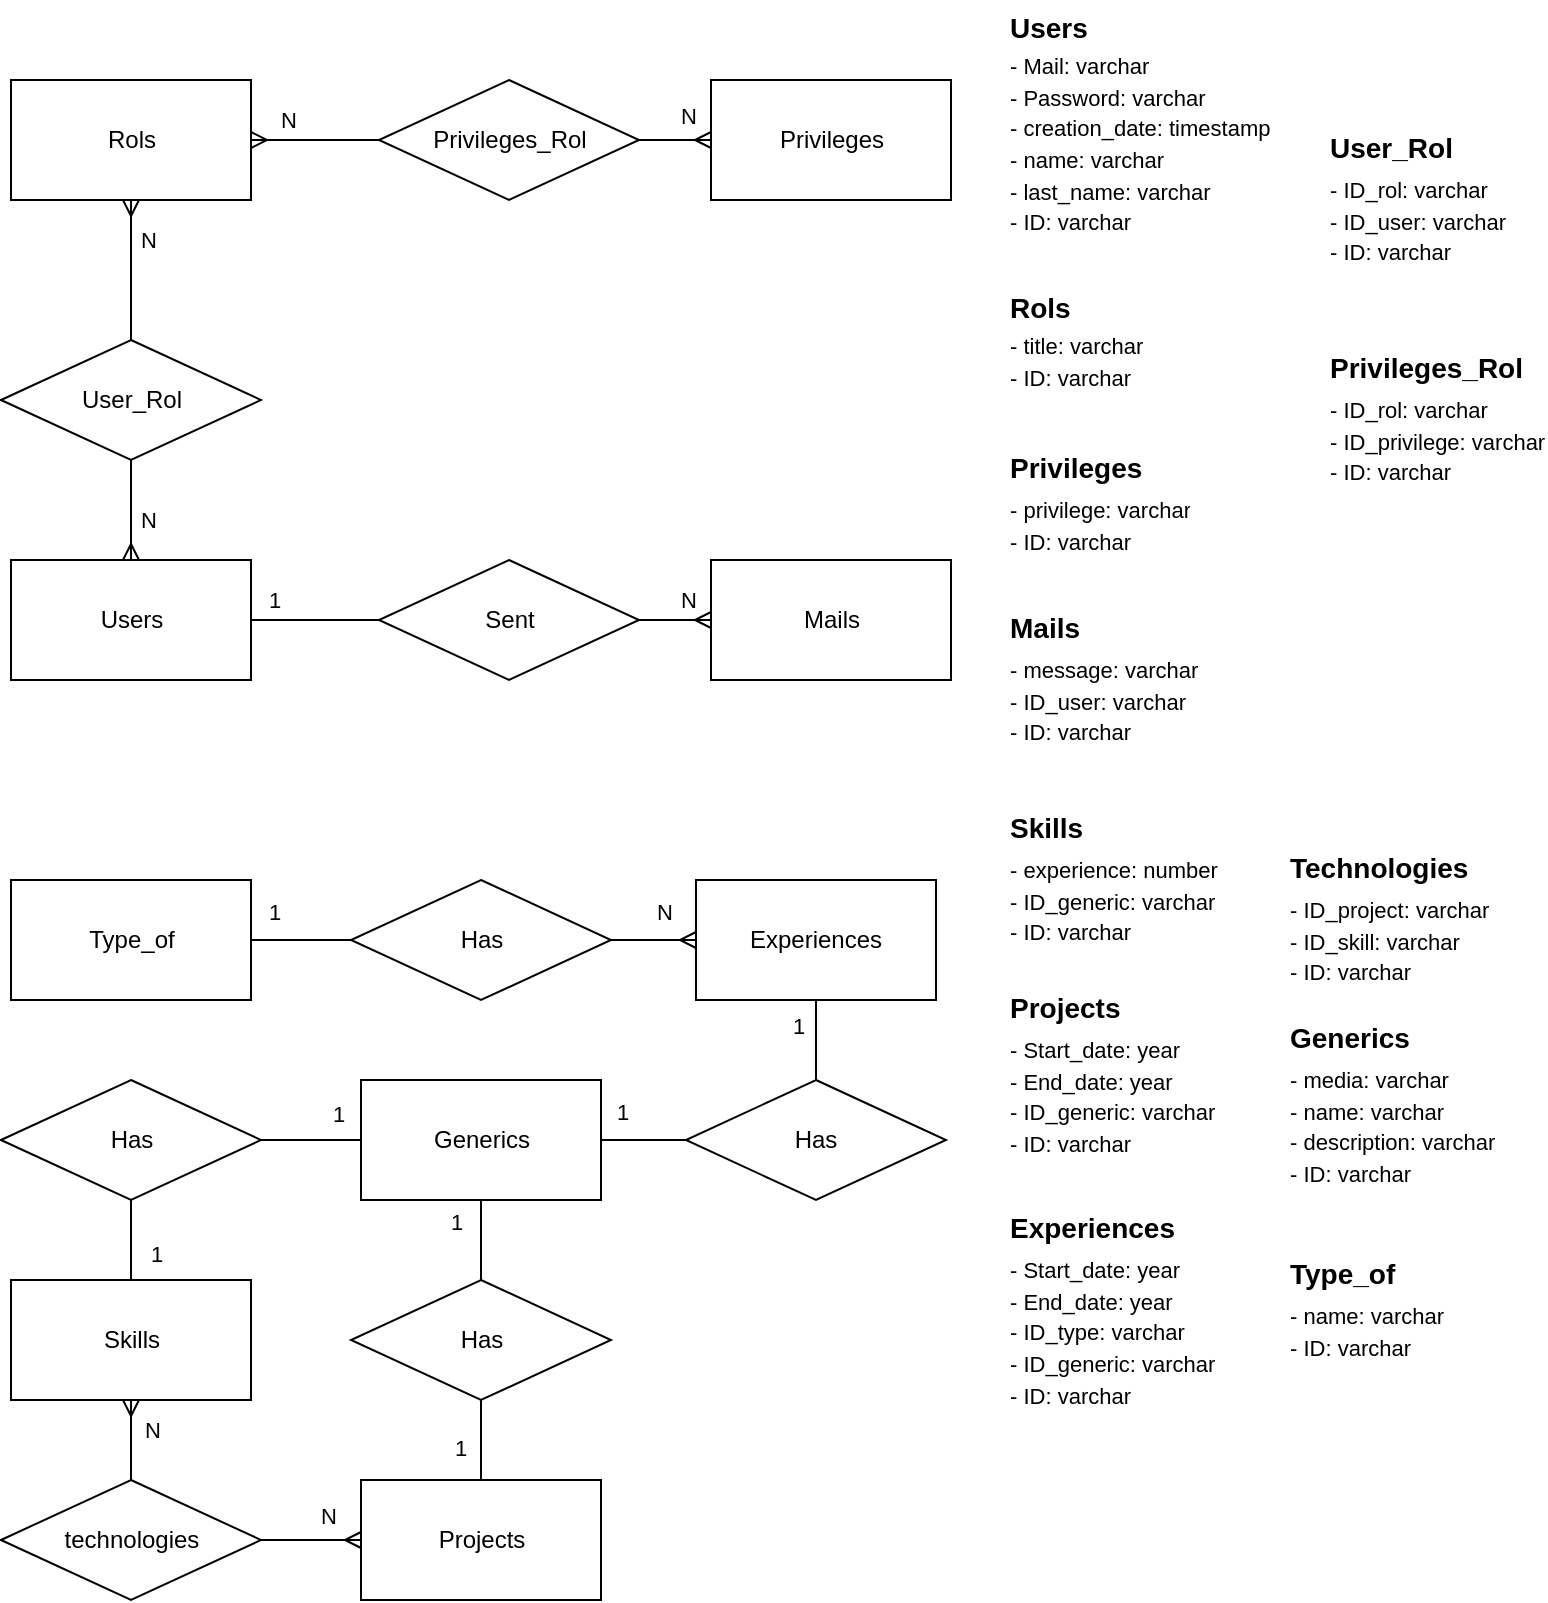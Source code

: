 <mxfile version="27.1.6">
  <diagram name="Página-1" id="wm2Thm_TJMUqEfxklIpo">
    <mxGraphModel dx="1426" dy="783" grid="1" gridSize="10" guides="1" tooltips="1" connect="1" arrows="1" fold="1" page="1" pageScale="1" pageWidth="827" pageHeight="1169" math="0" shadow="0">
      <root>
        <mxCell id="0" />
        <mxCell id="1" parent="0" />
        <mxCell id="2H8resvYaiQlwPWGvj57-15" style="edgeStyle=orthogonalEdgeStyle;rounded=0;orthogonalLoop=1;jettySize=auto;html=1;endArrow=ERmany;endFill=0;" parent="1" source="2H8resvYaiQlwPWGvj57-2" target="2H8resvYaiQlwPWGvj57-5" edge="1">
          <mxGeometry relative="1" as="geometry" />
        </mxCell>
        <mxCell id="EZf4dBvzwwmVIeVQvMx1-1" value="N" style="edgeLabel;html=1;align=center;verticalAlign=middle;resizable=0;points=[];" vertex="1" connectable="0" parent="2H8resvYaiQlwPWGvj57-15">
          <mxGeometry x="0.029" y="-1" relative="1" as="geometry">
            <mxPoint x="7" y="-14" as="offset" />
          </mxGeometry>
        </mxCell>
        <mxCell id="2H8resvYaiQlwPWGvj57-17" style="edgeStyle=orthogonalEdgeStyle;rounded=0;orthogonalLoop=1;jettySize=auto;html=1;endArrow=ERmany;endFill=0;" parent="1" source="2H8resvYaiQlwPWGvj57-2" target="2H8resvYaiQlwPWGvj57-3" edge="1">
          <mxGeometry relative="1" as="geometry" />
        </mxCell>
        <mxCell id="EZf4dBvzwwmVIeVQvMx1-2" value="N" style="edgeLabel;html=1;align=center;verticalAlign=middle;resizable=0;points=[];" vertex="1" connectable="0" parent="2H8resvYaiQlwPWGvj57-17">
          <mxGeometry x="0.12" y="2" relative="1" as="geometry">
            <mxPoint x="6" y="2" as="offset" />
          </mxGeometry>
        </mxCell>
        <mxCell id="2H8resvYaiQlwPWGvj57-2" value="User_Rol" style="rhombus;whiteSpace=wrap;html=1;" parent="1" vertex="1">
          <mxGeometry x="17.5" y="200" width="130" height="60" as="geometry" />
        </mxCell>
        <mxCell id="2H8resvYaiQlwPWGvj57-3" value="Users" style="rounded=0;whiteSpace=wrap;html=1;" parent="1" vertex="1">
          <mxGeometry x="22.5" y="310" width="120" height="60" as="geometry" />
        </mxCell>
        <mxCell id="2H8resvYaiQlwPWGvj57-4" value="&lt;div style=&quot;line-height: 30%;&quot;&gt;&lt;h1 style=&quot;margin-top: 0px; line-height: 30%;&quot;&gt;&lt;font style=&quot;font-size: 14px; line-height: 30%;&quot;&gt;Users&lt;/font&gt;&lt;/h1&gt;&lt;p&gt;&lt;font style=&quot;font-size: 11px; line-height: 30%;&quot;&gt;- Mail: varchar&lt;/font&gt;&lt;/p&gt;&lt;p&gt;&lt;font style=&quot;font-size: 11px; line-height: 30%;&quot;&gt;- Password: varchar&lt;/font&gt;&lt;/p&gt;&lt;p&gt;&lt;font style=&quot;font-size: 11px; line-height: 30%;&quot;&gt;- creation_date: timestamp&lt;/font&gt;&lt;/p&gt;&lt;p&gt;&lt;span style=&quot;font-size: 11px;&quot;&gt;- name: varchar&lt;/span&gt;&lt;/p&gt;&lt;p&gt;&lt;span style=&quot;font-size: 11px;&quot;&gt;- last_name: varchar&lt;/span&gt;&lt;/p&gt;&lt;p&gt;&lt;span style=&quot;font-size: 11px;&quot;&gt;- ID: varchar&lt;/span&gt;&lt;/p&gt;&lt;/div&gt;" style="text;html=1;whiteSpace=wrap;overflow=hidden;rounded=0;" parent="1" vertex="1">
          <mxGeometry x="520" y="30" width="140" height="120" as="geometry" />
        </mxCell>
        <mxCell id="2H8resvYaiQlwPWGvj57-5" value="Rols" style="rounded=0;whiteSpace=wrap;html=1;" parent="1" vertex="1">
          <mxGeometry x="22.5" y="70" width="120" height="60" as="geometry" />
        </mxCell>
        <mxCell id="2H8resvYaiQlwPWGvj57-6" value="&lt;div style=&quot;line-height: 30%;&quot;&gt;&lt;h1 style=&quot;margin-top: 0px; line-height: 30%;&quot;&gt;&lt;font style=&quot;font-size: 14px; line-height: 30%;&quot;&gt;Rols&lt;/font&gt;&lt;/h1&gt;&lt;p&gt;&lt;span style=&quot;font-size: 11px;&quot;&gt;- title: varchar&lt;/span&gt;&lt;/p&gt;&lt;p&gt;&lt;span style=&quot;font-size: 11px;&quot;&gt;- ID: varchar&lt;/span&gt;&lt;/p&gt;&lt;/div&gt;" style="text;html=1;whiteSpace=wrap;overflow=hidden;rounded=0;" parent="1" vertex="1">
          <mxGeometry x="520" y="170" width="90" height="60" as="geometry" />
        </mxCell>
        <mxCell id="2H8resvYaiQlwPWGvj57-7" value="Privileges" style="rounded=0;whiteSpace=wrap;html=1;" parent="1" vertex="1">
          <mxGeometry x="372.5" y="70" width="120" height="60" as="geometry" />
        </mxCell>
        <mxCell id="2H8resvYaiQlwPWGvj57-8" value="&lt;div style=&quot;line-height: 30%;&quot;&gt;&lt;h1 style=&quot;margin-top: 0px; line-height: 30%;&quot;&gt;&lt;span style=&quot;font-size: 14px;&quot;&gt;Privileges&lt;/span&gt;&lt;/h1&gt;&lt;p&gt;&lt;span style=&quot;font-size: 11px;&quot;&gt;- privilege: varchar&lt;/span&gt;&lt;/p&gt;&lt;p&gt;&lt;span style=&quot;font-size: 11px;&quot;&gt;- ID: varchar&lt;/span&gt;&lt;/p&gt;&lt;/div&gt;" style="text;html=1;whiteSpace=wrap;overflow=hidden;rounded=0;" parent="1" vertex="1">
          <mxGeometry x="520" y="250" width="110" height="60" as="geometry" />
        </mxCell>
        <mxCell id="2H8resvYaiQlwPWGvj57-10" value="&lt;div style=&quot;line-height: 30%;&quot;&gt;&lt;h1 style=&quot;margin-top: 0px; line-height: 30%;&quot;&gt;&lt;span style=&quot;font-size: 14px;&quot;&gt;User_Rol&lt;/span&gt;&lt;/h1&gt;&lt;p&gt;&lt;span style=&quot;font-size: 11px;&quot;&gt;- ID_rol: varchar&lt;/span&gt;&lt;span style=&quot;font-size: 11px; background-color: transparent; color: light-dark(rgb(0, 0, 0), rgb(255, 255, 255));&quot;&gt;&lt;/span&gt;&lt;/p&gt;&lt;p&gt;&lt;span style=&quot;font-size: 11px;&quot;&gt;- ID_user: varchar&lt;/span&gt;&lt;span style=&quot;font-size: 11px;&quot;&gt;&lt;/span&gt;&lt;/p&gt;&lt;p&gt;&lt;span style=&quot;font-size: 11px; background-color: transparent; color: light-dark(rgb(0, 0, 0), rgb(255, 255, 255));&quot;&gt;- ID: varchar&lt;/span&gt;&lt;/p&gt;&lt;/div&gt;" style="text;html=1;whiteSpace=wrap;overflow=hidden;rounded=0;" parent="1" vertex="1">
          <mxGeometry x="680" y="90" width="110" height="80" as="geometry" />
        </mxCell>
        <mxCell id="2H8resvYaiQlwPWGvj57-12" value="&lt;div style=&quot;line-height: 30%;&quot;&gt;&lt;h1 style=&quot;margin-top: 0px; line-height: 30%;&quot;&gt;&lt;span style=&quot;font-size: 14px;&quot;&gt;Privileges_Rol&lt;/span&gt;&lt;/h1&gt;&lt;p&gt;&lt;span style=&quot;font-size: 11px;&quot;&gt;- ID_rol: varchar&lt;/span&gt;&lt;span style=&quot;font-size: 11px; background-color: transparent; color: light-dark(rgb(0, 0, 0), rgb(255, 255, 255));&quot;&gt;&lt;/span&gt;&lt;/p&gt;&lt;p&gt;&lt;span style=&quot;font-size: 11px;&quot;&gt;- ID_privilege: varchar&lt;/span&gt;&lt;span style=&quot;font-size: 11px;&quot;&gt;&lt;/span&gt;&lt;/p&gt;&lt;p&gt;&lt;span style=&quot;font-size: 11px; background-color: transparent; color: light-dark(rgb(0, 0, 0), rgb(255, 255, 255));&quot;&gt;- ID: varchar&lt;/span&gt;&lt;/p&gt;&lt;/div&gt;" style="text;html=1;whiteSpace=wrap;overflow=hidden;rounded=0;" parent="1" vertex="1">
          <mxGeometry x="680" y="200" width="110" height="80" as="geometry" />
        </mxCell>
        <mxCell id="2H8resvYaiQlwPWGvj57-18" style="edgeStyle=orthogonalEdgeStyle;rounded=0;orthogonalLoop=1;jettySize=auto;html=1;endArrow=ERmany;endFill=0;" parent="1" source="2H8resvYaiQlwPWGvj57-16" target="2H8resvYaiQlwPWGvj57-5" edge="1">
          <mxGeometry relative="1" as="geometry" />
        </mxCell>
        <mxCell id="EZf4dBvzwwmVIeVQvMx1-3" value="N" style="edgeLabel;html=1;align=center;verticalAlign=middle;resizable=0;points=[];" vertex="1" connectable="0" parent="2H8resvYaiQlwPWGvj57-18">
          <mxGeometry x="0.609" y="-3" relative="1" as="geometry">
            <mxPoint x="6" y="-7" as="offset" />
          </mxGeometry>
        </mxCell>
        <mxCell id="2H8resvYaiQlwPWGvj57-19" style="edgeStyle=orthogonalEdgeStyle;rounded=0;orthogonalLoop=1;jettySize=auto;html=1;endArrow=ERmany;endFill=0;" parent="1" source="2H8resvYaiQlwPWGvj57-16" target="2H8resvYaiQlwPWGvj57-7" edge="1">
          <mxGeometry relative="1" as="geometry" />
        </mxCell>
        <mxCell id="EZf4dBvzwwmVIeVQvMx1-4" value="N" style="edgeLabel;html=1;align=center;verticalAlign=middle;resizable=0;points=[];" vertex="1" connectable="0" parent="2H8resvYaiQlwPWGvj57-19">
          <mxGeometry x="-0.477" y="3" relative="1" as="geometry">
            <mxPoint x="13" y="-9" as="offset" />
          </mxGeometry>
        </mxCell>
        <mxCell id="2H8resvYaiQlwPWGvj57-16" value="Privileges_Rol" style="rhombus;whiteSpace=wrap;html=1;" parent="1" vertex="1">
          <mxGeometry x="206.5" y="70" width="130" height="60" as="geometry" />
        </mxCell>
        <mxCell id="2H8resvYaiQlwPWGvj57-20" value="Mails" style="rounded=0;whiteSpace=wrap;html=1;" parent="1" vertex="1">
          <mxGeometry x="372.5" y="310" width="120" height="60" as="geometry" />
        </mxCell>
        <mxCell id="2H8resvYaiQlwPWGvj57-21" value="&lt;div style=&quot;line-height: 30%;&quot;&gt;&lt;h1 style=&quot;margin-top: 0px; line-height: 30%;&quot;&gt;&lt;span style=&quot;font-size: 14px;&quot;&gt;Mails&lt;/span&gt;&lt;/h1&gt;&lt;p&gt;&lt;span style=&quot;font-size: 11px;&quot;&gt;- message: varchar&lt;/span&gt;&lt;/p&gt;&lt;p&gt;&lt;span style=&quot;font-size: 11px;&quot;&gt;- ID_user: varchar&lt;/span&gt;&lt;/p&gt;&lt;p&gt;&lt;span style=&quot;font-size: 11px;&quot;&gt;- ID: varchar&lt;/span&gt;&lt;/p&gt;&lt;/div&gt;" style="text;html=1;whiteSpace=wrap;overflow=hidden;rounded=0;" parent="1" vertex="1">
          <mxGeometry x="520" y="330" width="110" height="80" as="geometry" />
        </mxCell>
        <mxCell id="2H8resvYaiQlwPWGvj57-23" style="edgeStyle=orthogonalEdgeStyle;rounded=0;orthogonalLoop=1;jettySize=auto;html=1;endArrow=none;startFill=0;" parent="1" source="2H8resvYaiQlwPWGvj57-22" target="2H8resvYaiQlwPWGvj57-3" edge="1">
          <mxGeometry relative="1" as="geometry" />
        </mxCell>
        <mxCell id="EZf4dBvzwwmVIeVQvMx1-5" value="1" style="edgeLabel;html=1;align=center;verticalAlign=middle;resizable=0;points=[];" vertex="1" connectable="0" parent="2H8resvYaiQlwPWGvj57-23">
          <mxGeometry x="0.672" y="-2" relative="1" as="geometry">
            <mxPoint x="1" y="-8" as="offset" />
          </mxGeometry>
        </mxCell>
        <mxCell id="2H8resvYaiQlwPWGvj57-24" style="edgeStyle=orthogonalEdgeStyle;rounded=0;orthogonalLoop=1;jettySize=auto;html=1;endArrow=ERmany;endFill=0;" parent="1" source="2H8resvYaiQlwPWGvj57-22" target="2H8resvYaiQlwPWGvj57-20" edge="1">
          <mxGeometry relative="1" as="geometry" />
        </mxCell>
        <mxCell id="EZf4dBvzwwmVIeVQvMx1-6" value="N" style="edgeLabel;html=1;align=center;verticalAlign=middle;resizable=0;points=[];" vertex="1" connectable="0" parent="2H8resvYaiQlwPWGvj57-24">
          <mxGeometry x="0.341" relative="1" as="geometry">
            <mxPoint x="3" y="-10" as="offset" />
          </mxGeometry>
        </mxCell>
        <mxCell id="2H8resvYaiQlwPWGvj57-22" value="Sent" style="rhombus;whiteSpace=wrap;html=1;" parent="1" vertex="1">
          <mxGeometry x="206.5" y="310" width="130" height="60" as="geometry" />
        </mxCell>
        <mxCell id="2H8resvYaiQlwPWGvj57-25" value="Generics" style="rounded=0;whiteSpace=wrap;html=1;" parent="1" vertex="1">
          <mxGeometry x="197.5" y="570" width="120" height="60" as="geometry" />
        </mxCell>
        <mxCell id="2H8resvYaiQlwPWGvj57-26" value="&lt;div style=&quot;line-height: 30%;&quot;&gt;&lt;h1 style=&quot;margin-top: 0px; line-height: 30%;&quot;&gt;&lt;span style=&quot;font-size: 14px;&quot;&gt;Generics&lt;/span&gt;&lt;/h1&gt;&lt;p&gt;&lt;span style=&quot;font-size: 11px;&quot;&gt;- media: varchar&lt;/span&gt;&lt;/p&gt;&lt;p&gt;&lt;span style=&quot;font-size: 11px;&quot;&gt;- name: varchar&lt;/span&gt;&lt;/p&gt;&lt;p&gt;&lt;span style=&quot;font-size: 11px;&quot;&gt;- description: varchar&lt;/span&gt;&lt;/p&gt;&lt;p&gt;&lt;span style=&quot;font-size: 11px; background-color: transparent; color: light-dark(rgb(0, 0, 0), rgb(255, 255, 255));&quot;&gt;- ID: varchar&lt;/span&gt;&lt;/p&gt;&lt;/div&gt;" style="text;html=1;whiteSpace=wrap;overflow=hidden;rounded=0;" parent="1" vertex="1">
          <mxGeometry x="660" y="535" width="110" height="100" as="geometry" />
        </mxCell>
        <mxCell id="2H8resvYaiQlwPWGvj57-27" value="Skills" style="rounded=0;whiteSpace=wrap;html=1;" parent="1" vertex="1">
          <mxGeometry x="22.5" y="670" width="120" height="60" as="geometry" />
        </mxCell>
        <mxCell id="2H8resvYaiQlwPWGvj57-28" value="&lt;div style=&quot;line-height: 30%;&quot;&gt;&lt;h1 style=&quot;margin-top: 0px; line-height: 30%;&quot;&gt;&lt;span style=&quot;font-size: 14px;&quot;&gt;Skills&lt;/span&gt;&lt;/h1&gt;&lt;p&gt;&lt;span style=&quot;font-size: 11px;&quot;&gt;- experience: number&lt;/span&gt;&lt;/p&gt;&lt;p&gt;&lt;span style=&quot;font-size: 11px;&quot;&gt;- ID_generic: varchar&lt;/span&gt;&lt;/p&gt;&lt;p&gt;&lt;span style=&quot;background-color: transparent; color: light-dark(rgb(0, 0, 0), rgb(255, 255, 255)); font-size: 11px;&quot;&gt;- ID: varchar&lt;/span&gt;&lt;/p&gt;&lt;/div&gt;" style="text;html=1;whiteSpace=wrap;overflow=hidden;rounded=0;" parent="1" vertex="1">
          <mxGeometry x="520" y="430" width="110" height="80" as="geometry" />
        </mxCell>
        <mxCell id="2H8resvYaiQlwPWGvj57-31" style="edgeStyle=orthogonalEdgeStyle;rounded=0;orthogonalLoop=1;jettySize=auto;html=1;endArrow=none;startFill=0;" parent="1" source="2H8resvYaiQlwPWGvj57-29" target="2H8resvYaiQlwPWGvj57-25" edge="1">
          <mxGeometry relative="1" as="geometry" />
        </mxCell>
        <mxCell id="EZf4dBvzwwmVIeVQvMx1-11" value="1" style="edgeLabel;html=1;align=center;verticalAlign=middle;resizable=0;points=[];" vertex="1" connectable="0" parent="2H8resvYaiQlwPWGvj57-31">
          <mxGeometry x="0.54" relative="1" as="geometry">
            <mxPoint y="-13" as="offset" />
          </mxGeometry>
        </mxCell>
        <mxCell id="2H8resvYaiQlwPWGvj57-32" style="edgeStyle=orthogonalEdgeStyle;rounded=0;orthogonalLoop=1;jettySize=auto;html=1;endArrow=none;startFill=0;" parent="1" source="2H8resvYaiQlwPWGvj57-29" target="2H8resvYaiQlwPWGvj57-27" edge="1">
          <mxGeometry relative="1" as="geometry" />
        </mxCell>
        <mxCell id="EZf4dBvzwwmVIeVQvMx1-12" value="1" style="edgeLabel;html=1;align=center;verticalAlign=middle;resizable=0;points=[];" vertex="1" connectable="0" parent="2H8resvYaiQlwPWGvj57-32">
          <mxGeometry x="0.35" y="-1" relative="1" as="geometry">
            <mxPoint x="13" as="offset" />
          </mxGeometry>
        </mxCell>
        <mxCell id="2H8resvYaiQlwPWGvj57-29" value="Has" style="rhombus;whiteSpace=wrap;html=1;" parent="1" vertex="1">
          <mxGeometry x="17.5" y="570" width="130" height="60" as="geometry" />
        </mxCell>
        <mxCell id="2H8resvYaiQlwPWGvj57-34" style="edgeStyle=orthogonalEdgeStyle;rounded=0;orthogonalLoop=1;jettySize=auto;html=1;endArrow=none;startFill=0;" parent="1" source="2H8resvYaiQlwPWGvj57-33" target="2H8resvYaiQlwPWGvj57-25" edge="1">
          <mxGeometry relative="1" as="geometry" />
        </mxCell>
        <mxCell id="EZf4dBvzwwmVIeVQvMx1-9" value="1" style="edgeLabel;html=1;align=center;verticalAlign=middle;resizable=0;points=[];" vertex="1" connectable="0" parent="2H8resvYaiQlwPWGvj57-34">
          <mxGeometry x="0.224" y="-3" relative="1" as="geometry">
            <mxPoint x="-6" y="-11" as="offset" />
          </mxGeometry>
        </mxCell>
        <mxCell id="2H8resvYaiQlwPWGvj57-37" style="edgeStyle=orthogonalEdgeStyle;rounded=0;orthogonalLoop=1;jettySize=auto;html=1;endArrow=none;startFill=0;" parent="1" source="2H8resvYaiQlwPWGvj57-33" target="2H8resvYaiQlwPWGvj57-35" edge="1">
          <mxGeometry relative="1" as="geometry" />
        </mxCell>
        <mxCell id="EZf4dBvzwwmVIeVQvMx1-10" value="1" style="edgeLabel;html=1;align=center;verticalAlign=middle;resizable=0;points=[];" vertex="1" connectable="0" parent="2H8resvYaiQlwPWGvj57-37">
          <mxGeometry x="0.1" y="-2" relative="1" as="geometry">
            <mxPoint x="-11" y="-5" as="offset" />
          </mxGeometry>
        </mxCell>
        <mxCell id="2H8resvYaiQlwPWGvj57-33" value="Has" style="rhombus;whiteSpace=wrap;html=1;" parent="1" vertex="1">
          <mxGeometry x="360" y="570" width="130" height="60" as="geometry" />
        </mxCell>
        <mxCell id="2H8resvYaiQlwPWGvj57-35" value="Experiences" style="rounded=0;whiteSpace=wrap;html=1;" parent="1" vertex="1">
          <mxGeometry x="365" y="470" width="120" height="60" as="geometry" />
        </mxCell>
        <mxCell id="2H8resvYaiQlwPWGvj57-36" value="&lt;div style=&quot;line-height: 30%;&quot;&gt;&lt;h1 style=&quot;margin-top: 0px; line-height: 30%;&quot;&gt;&lt;span style=&quot;font-size: 14px;&quot;&gt;Experiences&lt;/span&gt;&lt;/h1&gt;&lt;p&gt;&lt;span style=&quot;font-size: 11px;&quot;&gt;- Start_date: year&lt;/span&gt;&lt;/p&gt;&lt;p&gt;&lt;span style=&quot;font-size: 11px;&quot;&gt;- End_date: year&lt;/span&gt;&lt;/p&gt;&lt;p&gt;&lt;span style=&quot;background-color: transparent; color: light-dark(rgb(0, 0, 0), rgb(255, 255, 255)); font-size: 11px;&quot;&gt;- ID_type: varchar&lt;/span&gt;&lt;/p&gt;&lt;p&gt;&lt;span style=&quot;background-color: transparent; color: light-dark(rgb(0, 0, 0), rgb(255, 255, 255)); font-size: 11px;&quot;&gt;- ID_generic: varchar&lt;/span&gt;&lt;/p&gt;&lt;p&gt;&lt;span style=&quot;background-color: transparent; color: light-dark(rgb(0, 0, 0), rgb(255, 255, 255)); font-size: 11px;&quot;&gt;- ID: varchar&lt;/span&gt;&lt;/p&gt;&lt;/div&gt;" style="text;html=1;whiteSpace=wrap;overflow=hidden;rounded=0;" parent="1" vertex="1">
          <mxGeometry x="520" y="630" width="110" height="110" as="geometry" />
        </mxCell>
        <mxCell id="2H8resvYaiQlwPWGvj57-38" value="Projects" style="rounded=0;whiteSpace=wrap;html=1;" parent="1" vertex="1">
          <mxGeometry x="197.5" y="770" width="120" height="60" as="geometry" />
        </mxCell>
        <mxCell id="2H8resvYaiQlwPWGvj57-41" style="edgeStyle=orthogonalEdgeStyle;rounded=0;orthogonalLoop=1;jettySize=auto;html=1;endArrow=none;startFill=0;" parent="1" source="2H8resvYaiQlwPWGvj57-39" target="2H8resvYaiQlwPWGvj57-38" edge="1">
          <mxGeometry relative="1" as="geometry" />
        </mxCell>
        <mxCell id="EZf4dBvzwwmVIeVQvMx1-15" value="1" style="edgeLabel;html=1;align=center;verticalAlign=middle;resizable=0;points=[];" vertex="1" connectable="0" parent="2H8resvYaiQlwPWGvj57-41">
          <mxGeometry x="0.15" y="2" relative="1" as="geometry">
            <mxPoint x="-13" y="1" as="offset" />
          </mxGeometry>
        </mxCell>
        <mxCell id="2H8resvYaiQlwPWGvj57-42" style="edgeStyle=orthogonalEdgeStyle;rounded=0;orthogonalLoop=1;jettySize=auto;html=1;endArrow=none;startFill=0;" parent="1" source="2H8resvYaiQlwPWGvj57-39" target="2H8resvYaiQlwPWGvj57-25" edge="1">
          <mxGeometry relative="1" as="geometry" />
        </mxCell>
        <mxCell id="EZf4dBvzwwmVIeVQvMx1-16" value="1" style="edgeLabel;html=1;align=center;verticalAlign=middle;resizable=0;points=[];" vertex="1" connectable="0" parent="2H8resvYaiQlwPWGvj57-42">
          <mxGeometry x="0.45" relative="1" as="geometry">
            <mxPoint x="-13" as="offset" />
          </mxGeometry>
        </mxCell>
        <mxCell id="2H8resvYaiQlwPWGvj57-39" value="Has" style="rhombus;whiteSpace=wrap;html=1;" parent="1" vertex="1">
          <mxGeometry x="192.5" y="670" width="130" height="60" as="geometry" />
        </mxCell>
        <mxCell id="2H8resvYaiQlwPWGvj57-43" value="&lt;div style=&quot;line-height: 30%;&quot;&gt;&lt;h1 style=&quot;margin-top: 0px; line-height: 30%;&quot;&gt;&lt;span style=&quot;font-size: 14px;&quot;&gt;Projects&lt;/span&gt;&lt;/h1&gt;&lt;p&gt;&lt;span style=&quot;font-size: 11px;&quot;&gt;- Start_date: year&lt;/span&gt;&lt;/p&gt;&lt;p&gt;&lt;span style=&quot;font-size: 11px;&quot;&gt;- End_date: year&lt;/span&gt;&lt;/p&gt;&lt;p&gt;&lt;span style=&quot;background-color: transparent; color: light-dark(rgb(0, 0, 0), rgb(255, 255, 255)); font-size: 11px;&quot;&gt;- ID_generic: varchar&lt;/span&gt;&lt;/p&gt;&lt;p&gt;&lt;span style=&quot;background-color: transparent; color: light-dark(rgb(0, 0, 0), rgb(255, 255, 255)); font-size: 11px;&quot;&gt;- ID: varchar&lt;/span&gt;&lt;/p&gt;&lt;/div&gt;" style="text;html=1;whiteSpace=wrap;overflow=hidden;rounded=0;" parent="1" vertex="1">
          <mxGeometry x="520" y="520" width="110" height="100" as="geometry" />
        </mxCell>
        <mxCell id="2H8resvYaiQlwPWGvj57-47" style="edgeStyle=orthogonalEdgeStyle;rounded=0;orthogonalLoop=1;jettySize=auto;html=1;endArrow=none;startFill=0;" parent="1" source="2H8resvYaiQlwPWGvj57-44" target="2H8resvYaiQlwPWGvj57-46" edge="1">
          <mxGeometry relative="1" as="geometry" />
        </mxCell>
        <mxCell id="EZf4dBvzwwmVIeVQvMx1-7" value="1" style="edgeLabel;html=1;align=center;verticalAlign=middle;resizable=0;points=[];" vertex="1" connectable="0" parent="2H8resvYaiQlwPWGvj57-47">
          <mxGeometry x="0.5" y="-4" relative="1" as="geometry">
            <mxPoint x="-1" y="-10" as="offset" />
          </mxGeometry>
        </mxCell>
        <mxCell id="2H8resvYaiQlwPWGvj57-48" style="edgeStyle=orthogonalEdgeStyle;rounded=0;orthogonalLoop=1;jettySize=auto;html=1;endArrow=ERmany;startFill=0;endFill=0;" parent="1" source="2H8resvYaiQlwPWGvj57-44" target="2H8resvYaiQlwPWGvj57-35" edge="1">
          <mxGeometry relative="1" as="geometry" />
        </mxCell>
        <mxCell id="EZf4dBvzwwmVIeVQvMx1-8" value="N" style="edgeLabel;html=1;align=center;verticalAlign=middle;resizable=0;points=[];" vertex="1" connectable="0" parent="2H8resvYaiQlwPWGvj57-48">
          <mxGeometry x="0.247" relative="1" as="geometry">
            <mxPoint y="-14" as="offset" />
          </mxGeometry>
        </mxCell>
        <mxCell id="2H8resvYaiQlwPWGvj57-44" value="Has" style="rhombus;whiteSpace=wrap;html=1;" parent="1" vertex="1">
          <mxGeometry x="192.5" y="470" width="130" height="60" as="geometry" />
        </mxCell>
        <mxCell id="2H8resvYaiQlwPWGvj57-46" value="Type_of" style="rounded=0;whiteSpace=wrap;html=1;" parent="1" vertex="1">
          <mxGeometry x="22.5" y="470" width="120" height="60" as="geometry" />
        </mxCell>
        <mxCell id="2H8resvYaiQlwPWGvj57-49" value="&lt;div style=&quot;line-height: 30%;&quot;&gt;&lt;h1 style=&quot;margin-top: 0px; line-height: 30%;&quot;&gt;&lt;span style=&quot;font-size: 14px;&quot;&gt;Type_of&lt;/span&gt;&lt;/h1&gt;&lt;p&gt;&lt;span style=&quot;font-size: 11px;&quot;&gt;- name: varchar&lt;/span&gt;&lt;/p&gt;&lt;p&gt;&lt;span style=&quot;background-color: transparent; color: light-dark(rgb(0, 0, 0), rgb(255, 255, 255)); font-size: 11px;&quot;&gt;- ID: varchar&lt;/span&gt;&lt;/p&gt;&lt;/div&gt;" style="text;html=1;whiteSpace=wrap;overflow=hidden;rounded=0;" parent="1" vertex="1">
          <mxGeometry x="660" y="652.5" width="110" height="65" as="geometry" />
        </mxCell>
        <mxCell id="2H8resvYaiQlwPWGvj57-52" style="edgeStyle=orthogonalEdgeStyle;rounded=0;orthogonalLoop=1;jettySize=auto;html=1;endArrow=ERmany;startFill=0;endFill=0;" parent="1" source="2H8resvYaiQlwPWGvj57-51" target="2H8resvYaiQlwPWGvj57-38" edge="1">
          <mxGeometry relative="1" as="geometry" />
        </mxCell>
        <mxCell id="EZf4dBvzwwmVIeVQvMx1-14" value="N" style="edgeLabel;html=1;align=center;verticalAlign=middle;resizable=0;points=[];" vertex="1" connectable="0" parent="2H8resvYaiQlwPWGvj57-52">
          <mxGeometry x="0.34" relative="1" as="geometry">
            <mxPoint y="-12" as="offset" />
          </mxGeometry>
        </mxCell>
        <mxCell id="2H8resvYaiQlwPWGvj57-53" style="edgeStyle=orthogonalEdgeStyle;rounded=0;orthogonalLoop=1;jettySize=auto;html=1;endArrow=ERmany;startFill=0;endFill=0;" parent="1" source="2H8resvYaiQlwPWGvj57-51" target="2H8resvYaiQlwPWGvj57-27" edge="1">
          <mxGeometry relative="1" as="geometry" />
        </mxCell>
        <mxCell id="EZf4dBvzwwmVIeVQvMx1-13" value="N" style="edgeLabel;html=1;align=center;verticalAlign=middle;resizable=0;points=[];" vertex="1" connectable="0" parent="2H8resvYaiQlwPWGvj57-53">
          <mxGeometry x="0.1" y="1" relative="1" as="geometry">
            <mxPoint x="11" y="-3" as="offset" />
          </mxGeometry>
        </mxCell>
        <mxCell id="2H8resvYaiQlwPWGvj57-51" value="technologies" style="rhombus;whiteSpace=wrap;html=1;" parent="1" vertex="1">
          <mxGeometry x="17.5" y="770" width="130" height="60" as="geometry" />
        </mxCell>
        <mxCell id="2H8resvYaiQlwPWGvj57-54" value="&lt;div style=&quot;line-height: 30%;&quot;&gt;&lt;h1 style=&quot;margin-top: 0px; line-height: 30%;&quot;&gt;&lt;span style=&quot;font-size: 14px;&quot;&gt;Technologies&lt;/span&gt;&lt;/h1&gt;&lt;p&gt;&lt;span style=&quot;font-size: 11px;&quot;&gt;- ID_project: varchar&lt;/span&gt;&lt;/p&gt;&lt;p&gt;&lt;span style=&quot;font-size: 11px;&quot;&gt;- ID_skill: varchar&lt;/span&gt;&lt;/p&gt;&lt;p&gt;&lt;span style=&quot;background-color: transparent; color: light-dark(rgb(0, 0, 0), rgb(255, 255, 255)); font-size: 11px;&quot;&gt;- ID: varchar&lt;/span&gt;&lt;/p&gt;&lt;/div&gt;" style="text;html=1;whiteSpace=wrap;overflow=hidden;rounded=0;" parent="1" vertex="1">
          <mxGeometry x="660" y="450" width="110" height="80" as="geometry" />
        </mxCell>
      </root>
    </mxGraphModel>
  </diagram>
</mxfile>
